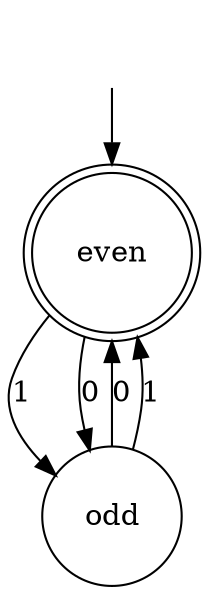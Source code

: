 digraph Automaton {

even [shape = doublecircle, label=<<TABLE BORDER="0" CELLBORDER="0" CELLSPACING="0"><TR><TD>even</TD></TR></TABLE>>];

odd [shape = circle, label=<<TABLE BORDER="0" CELLBORDER="0" CELLSPACING="0"><TR><TD>odd</TD></TR></TABLE>>];

_nil [style = invis, label=<<TABLE BORDER="0" CELLBORDER="" CELLSPACING="0"><TR><TD>_nil</TD></TR></TABLE>>];

_nil -> even [];

even->odd [label="1"];

even->odd [label="0"];

odd->even [label="0"];

odd->even [label="1"];

}

